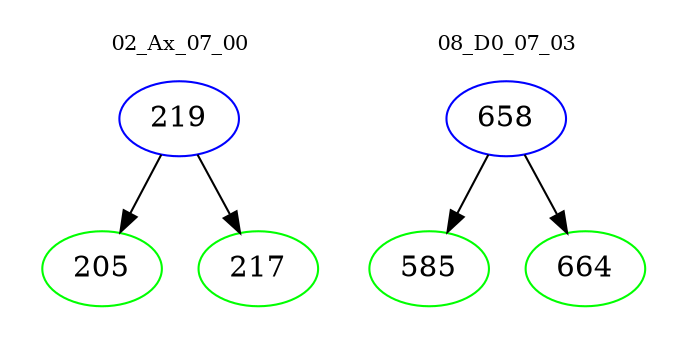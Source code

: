 digraph{
subgraph cluster_0 {
color = white
label = "02_Ax_07_00";
fontsize=10;
T0_219 [label="219", color="blue"]
T0_219 -> T0_205 [color="black"]
T0_205 [label="205", color="green"]
T0_219 -> T0_217 [color="black"]
T0_217 [label="217", color="green"]
}
subgraph cluster_1 {
color = white
label = "08_D0_07_03";
fontsize=10;
T1_658 [label="658", color="blue"]
T1_658 -> T1_585 [color="black"]
T1_585 [label="585", color="green"]
T1_658 -> T1_664 [color="black"]
T1_664 [label="664", color="green"]
}
}
